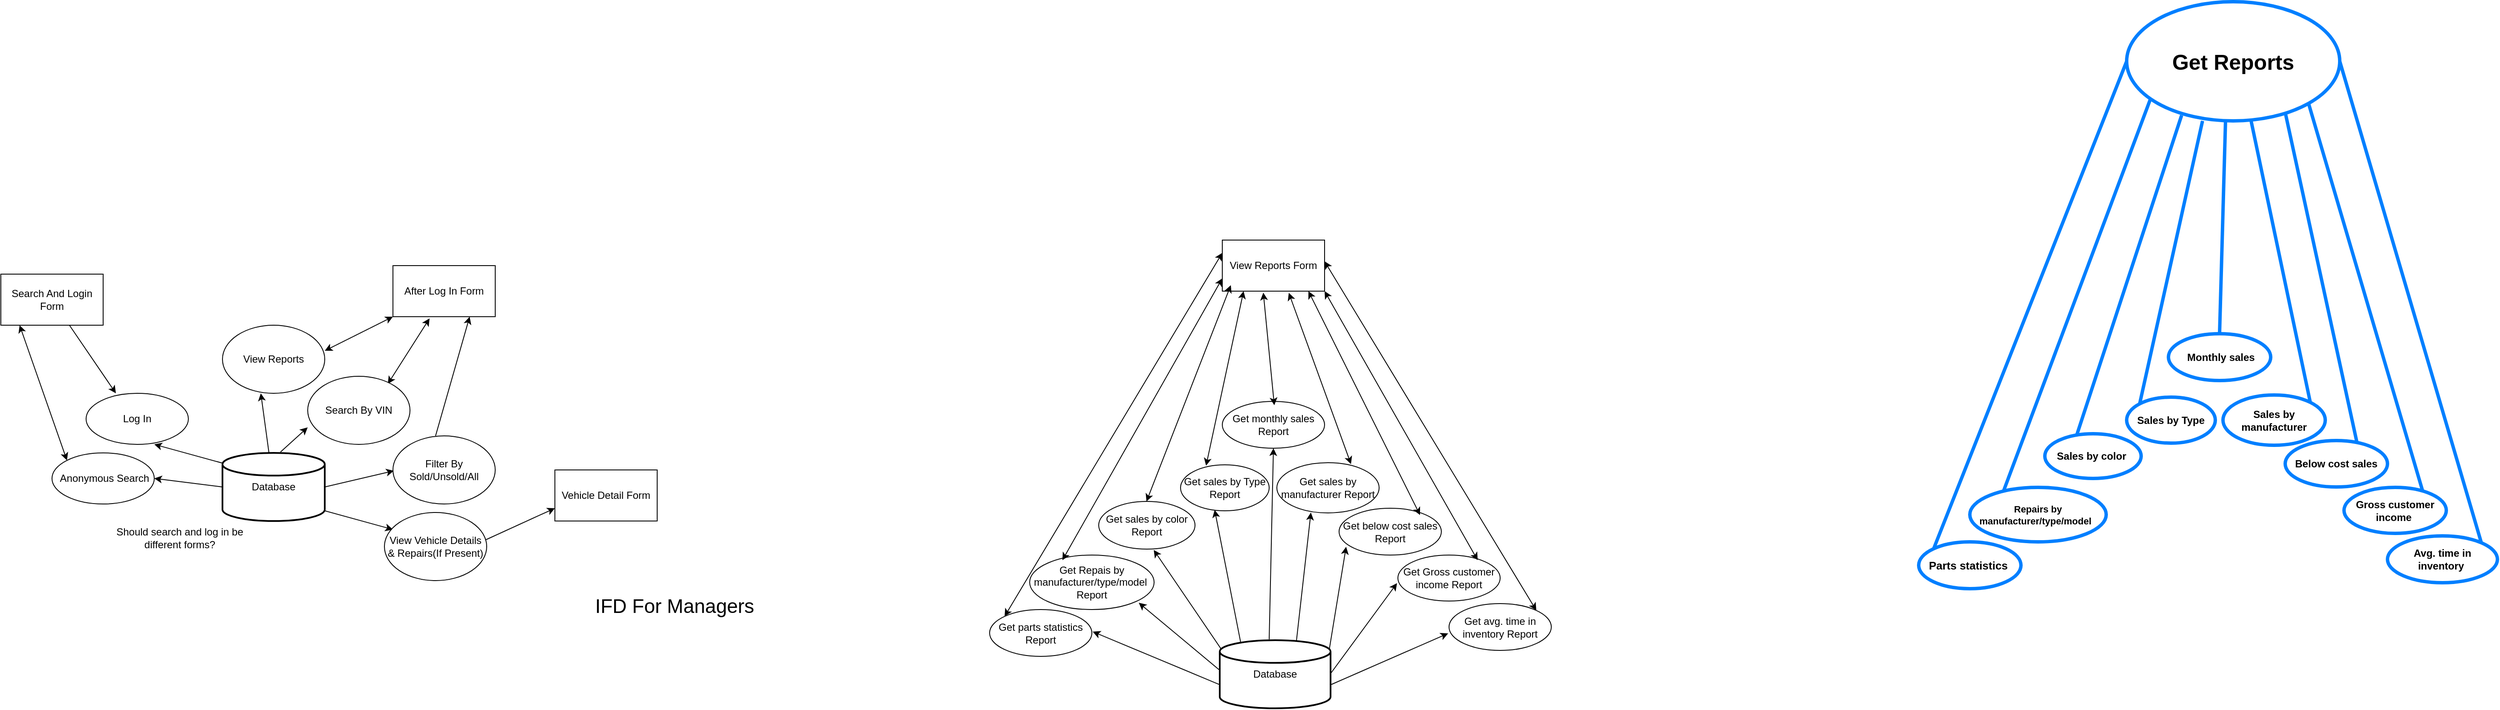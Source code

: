 <mxfile version="15.3.2" type="device"><diagram id="y69nBpDlucvYkf-LFNaB" name="Page-1"><mxGraphModel dx="3472" dy="3028" grid="1" gridSize="10" guides="1" tooltips="1" connect="1" arrows="1" fold="1" page="1" pageScale="1" pageWidth="850" pageHeight="1100" math="0" shadow="0"><root><mxCell id="0"/><mxCell id="1" parent="0"/><mxCell id="u8Wg83z5IQeued24rnjP-1" value="Database" style="strokeWidth=2;html=1;shape=mxgraph.flowchart.database;whiteSpace=wrap;fontSize=12;" parent="1" vertex="1"><mxGeometry x="380" y="-210" width="120" height="80" as="geometry"/></mxCell><mxCell id="u8Wg83z5IQeued24rnjP-45" value="&lt;span style=&quot;font-weight: normal&quot;&gt;&lt;font style=&quot;font-size: 23px&quot;&gt;IFD For Managers&lt;/font&gt;&lt;/span&gt;" style="text;strokeColor=none;fillColor=none;html=1;fontSize=24;fontStyle=1;verticalAlign=middle;align=center;" parent="1" vertex="1"><mxGeometry x="850" y="-50" width="120" height="40" as="geometry"/></mxCell><mxCell id="BRiL1iRiihYDI4b2C3Md-1" value="Search And Login Form" style="rounded=0;whiteSpace=wrap;html=1;" parent="1" vertex="1"><mxGeometry x="120" y="-420" width="120" height="60" as="geometry"/></mxCell><mxCell id="QhbWOFurSxRw4t6iCHKi-2" value="" style="endArrow=classic;html=1;entryX=0.227;entryY=0;entryDx=0;entryDy=0;entryPerimeter=0;" parent="1" source="BRiL1iRiihYDI4b2C3Md-1" edge="1"><mxGeometry width="50" height="50" relative="1" as="geometry"><mxPoint x="420" y="-240" as="sourcePoint"/><mxPoint x="254.97" y="-280" as="targetPoint"/></mxGeometry></mxCell><mxCell id="QhbWOFurSxRw4t6iCHKi-6" value="Log In" style="ellipse;whiteSpace=wrap;html=1;" parent="1" vertex="1"><mxGeometry x="220" y="-280" width="120" height="60" as="geometry"/></mxCell><mxCell id="QhbWOFurSxRw4t6iCHKi-7" value="" style="endArrow=classic;html=1;exitX=0;exitY=0.15;exitDx=0;exitDy=0;exitPerimeter=0;" parent="1" source="u8Wg83z5IQeued24rnjP-1" edge="1"><mxGeometry width="50" height="50" relative="1" as="geometry"><mxPoint x="420" y="-240" as="sourcePoint"/><mxPoint x="300" y="-220" as="targetPoint"/></mxGeometry></mxCell><mxCell id="QhbWOFurSxRw4t6iCHKi-8" value="" style="endArrow=classic;html=1;entryX=0.5;entryY=1;entryDx=0;entryDy=0;" parent="1" source="u8Wg83z5IQeued24rnjP-1" edge="1"><mxGeometry width="50" height="50" relative="1" as="geometry"><mxPoint x="420" y="-240" as="sourcePoint"/><mxPoint x="425" y="-280" as="targetPoint"/></mxGeometry></mxCell><mxCell id="QhbWOFurSxRw4t6iCHKi-10" value="View Reports" style="ellipse;whiteSpace=wrap;html=1;" parent="1" vertex="1"><mxGeometry x="380" y="-360" width="120" height="80" as="geometry"/></mxCell><mxCell id="QhbWOFurSxRw4t6iCHKi-15" value="After Log In Form" style="rounded=0;whiteSpace=wrap;html=1;" parent="1" vertex="1"><mxGeometry x="580" y="-430" width="120" height="60" as="geometry"/></mxCell><mxCell id="QhbWOFurSxRw4t6iCHKi-16" value="" style="endArrow=classic;startArrow=classic;html=1;entryX=0.358;entryY=1.033;entryDx=0;entryDy=0;entryPerimeter=0;exitX=0.7;exitY=-0.025;exitDx=0;exitDy=0;exitPerimeter=0;" parent="1" target="QhbWOFurSxRw4t6iCHKi-15" edge="1"><mxGeometry width="50" height="50" relative="1" as="geometry"><mxPoint x="574" y="-291" as="sourcePoint"/><mxPoint x="470" y="-280" as="targetPoint"/></mxGeometry></mxCell><mxCell id="QhbWOFurSxRw4t6iCHKi-18" value="" style="endArrow=classic;html=1;exitX=0.567;exitY=-0.012;exitDx=0;exitDy=0;exitPerimeter=0;" parent="1" source="u8Wg83z5IQeued24rnjP-1" edge="1"><mxGeometry width="50" height="50" relative="1" as="geometry"><mxPoint x="420" y="-230" as="sourcePoint"/><mxPoint x="480" y="-240" as="targetPoint"/></mxGeometry></mxCell><mxCell id="QhbWOFurSxRw4t6iCHKi-20" value="" style="endArrow=classic;html=1;exitX=1;exitY=0.85;exitDx=0;exitDy=0;exitPerimeter=0;entryX=0;entryY=0.5;entryDx=0;entryDy=0;" parent="1" source="u8Wg83z5IQeued24rnjP-1" edge="1"><mxGeometry width="50" height="50" relative="1" as="geometry"><mxPoint x="420" y="-230" as="sourcePoint"/><mxPoint x="580" y="-120" as="targetPoint"/></mxGeometry></mxCell><mxCell id="QhbWOFurSxRw4t6iCHKi-21" value="" style="endArrow=classic;html=1;entryX=0.092;entryY=0.82;entryDx=0;entryDy=0;entryPerimeter=0;" parent="1" edge="1"><mxGeometry width="50" height="50" relative="1" as="geometry"><mxPoint x="500" y="-170" as="sourcePoint"/><mxPoint x="581.04" y="-189" as="targetPoint"/></mxGeometry></mxCell><mxCell id="QhbWOFurSxRw4t6iCHKi-24" value="" style="endArrow=classic;html=1;entryX=0.75;entryY=1;entryDx=0;entryDy=0;" parent="1" target="QhbWOFurSxRw4t6iCHKi-15" edge="1"><mxGeometry width="50" height="50" relative="1" as="geometry"><mxPoint x="630" y="-230" as="sourcePoint"/><mxPoint x="470" y="-280" as="targetPoint"/></mxGeometry></mxCell><mxCell id="QhbWOFurSxRw4t6iCHKi-26" value="Search By VIN" style="ellipse;whiteSpace=wrap;html=1;" parent="1" vertex="1"><mxGeometry x="480" y="-300" width="120" height="80" as="geometry"/></mxCell><mxCell id="QhbWOFurSxRw4t6iCHKi-27" value="Filter By Sold/Unsold/All" style="ellipse;whiteSpace=wrap;html=1;" parent="1" vertex="1"><mxGeometry x="580" y="-230" width="120" height="80" as="geometry"/></mxCell><mxCell id="QhbWOFurSxRw4t6iCHKi-28" value="View Vehicle Details &amp;amp; Repairs(If Present)" style="ellipse;whiteSpace=wrap;html=1;" parent="1" vertex="1"><mxGeometry x="570" y="-140" width="120" height="80" as="geometry"/></mxCell><mxCell id="QhbWOFurSxRw4t6iCHKi-29" value="" style="endArrow=classic;html=1;entryX=0;entryY=0.75;entryDx=0;entryDy=0;exitX=0.992;exitY=0.4;exitDx=0;exitDy=0;exitPerimeter=0;" parent="1" source="QhbWOFurSxRw4t6iCHKi-28" edge="1"><mxGeometry width="50" height="50" relative="1" as="geometry"><mxPoint x="710" y="-110" as="sourcePoint"/><mxPoint x="770" y="-145" as="targetPoint"/></mxGeometry></mxCell><mxCell id="QhbWOFurSxRw4t6iCHKi-30" value="Vehicle Detail Form" style="rounded=0;whiteSpace=wrap;html=1;" parent="1" vertex="1"><mxGeometry x="770" y="-190" width="120" height="60" as="geometry"/></mxCell><mxCell id="0AH0iGzxvhaN3kM4Gi61-1" value="&amp;nbsp;Anonymous Search" style="ellipse;whiteSpace=wrap;html=1;" parent="1" vertex="1"><mxGeometry x="180" y="-210" width="120" height="60" as="geometry"/></mxCell><mxCell id="0AH0iGzxvhaN3kM4Gi61-2" value="" style="endArrow=classic;html=1;exitX=0;exitY=0.5;exitDx=0;exitDy=0;exitPerimeter=0;entryX=1;entryY=0.5;entryDx=0;entryDy=0;" parent="1" source="u8Wg83z5IQeued24rnjP-1" target="0AH0iGzxvhaN3kM4Gi61-1" edge="1"><mxGeometry width="50" height="50" relative="1" as="geometry"><mxPoint x="320" y="-150" as="sourcePoint"/><mxPoint x="240" y="-172" as="targetPoint"/></mxGeometry></mxCell><mxCell id="0AH0iGzxvhaN3kM4Gi61-3" value="" style="endArrow=classic;startArrow=classic;html=1;exitX=0;exitY=0;exitDx=0;exitDy=0;" parent="1" source="0AH0iGzxvhaN3kM4Gi61-1" edge="1"><mxGeometry width="50" height="50" relative="1" as="geometry"><mxPoint x="190" y="-200" as="sourcePoint"/><mxPoint x="142" y="-360" as="targetPoint"/></mxGeometry></mxCell><mxCell id="0AH0iGzxvhaN3kM4Gi61-5" value="Should search and log in be different forms?" style="text;html=1;strokeColor=none;fillColor=none;align=center;verticalAlign=middle;whiteSpace=wrap;rounded=0;" parent="1" vertex="1"><mxGeometry x="240" y="-120" width="180" height="20" as="geometry"/></mxCell><mxCell id="zqPqLr9P2k5ioMoE-Aj1-1" value="" style="endArrow=classic;html=1;entryX=0;entryY=1;entryDx=0;entryDy=0;exitX=0.5;exitY=0;exitDx=0;exitDy=0;exitPerimeter=0;" parent="1" edge="1"><mxGeometry width="50" height="50" relative="1" as="geometry"><mxPoint x="1558" y="29.72" as="sourcePoint"/><mxPoint x="1472.574" y="-95.996" as="targetPoint"/></mxGeometry></mxCell><mxCell id="zqPqLr9P2k5ioMoE-Aj1-2" value="Get sales by color Report" style="ellipse;whiteSpace=wrap;html=1;" parent="1" vertex="1"><mxGeometry x="1408" y="-153" width="113" height="56" as="geometry"/></mxCell><mxCell id="zqPqLr9P2k5ioMoE-Aj1-3" value="View Reports Form" style="rounded=0;whiteSpace=wrap;html=1;" parent="1" vertex="1"><mxGeometry x="1553" y="-460" width="120" height="60" as="geometry"/></mxCell><mxCell id="zqPqLr9P2k5ioMoE-Aj1-4" value="Get sales by Type Report" style="ellipse;whiteSpace=wrap;html=1;" parent="1" vertex="1"><mxGeometry x="1504" y="-196" width="104" height="54" as="geometry"/></mxCell><mxCell id="zqPqLr9P2k5ioMoE-Aj1-5" value="Get sales by manufacturer Report" style="ellipse;whiteSpace=wrap;html=1;" parent="1" vertex="1"><mxGeometry x="1617" y="-198.5" width="120" height="59" as="geometry"/></mxCell><mxCell id="zqPqLr9P2k5ioMoE-Aj1-6" value="Get Repais by manufacturer/type/model&amp;nbsp; Report" style="ellipse;whiteSpace=wrap;html=1;" parent="1" vertex="1"><mxGeometry x="1327" y="-90" width="146" height="64" as="geometry"/></mxCell><mxCell id="zqPqLr9P2k5ioMoE-Aj1-7" value="Get Gross customer income Report" style="ellipse;whiteSpace=wrap;html=1;" parent="1" vertex="1"><mxGeometry x="1759" y="-90" width="120" height="54" as="geometry"/></mxCell><mxCell id="zqPqLr9P2k5ioMoE-Aj1-8" value="Get below cost sales Report" style="ellipse;whiteSpace=wrap;html=1;" parent="1" vertex="1"><mxGeometry x="1690" y="-145" width="120" height="55" as="geometry"/></mxCell><mxCell id="zqPqLr9P2k5ioMoE-Aj1-9" value="Get avg. time in inventory Report" style="ellipse;whiteSpace=wrap;html=1;" parent="1" vertex="1"><mxGeometry x="1819" y="-33" width="120" height="55" as="geometry"/></mxCell><mxCell id="zqPqLr9P2k5ioMoE-Aj1-10" value="Get monthly sales Report" style="ellipse;whiteSpace=wrap;html=1;" parent="1" vertex="1"><mxGeometry x="1553" y="-270.5" width="120" height="55" as="geometry"/></mxCell><mxCell id="zqPqLr9P2k5ioMoE-Aj1-11" value="Get parts statistics Report" style="ellipse;whiteSpace=wrap;html=1;" parent="1" vertex="1"><mxGeometry x="1280" y="-26" width="120" height="55" as="geometry"/></mxCell><mxCell id="zqPqLr9P2k5ioMoE-Aj1-12" value="" style="endArrow=classic;html=1;entryX=0.385;entryY=0.981;entryDx=0;entryDy=0;exitX=0.142;exitY=0.038;exitDx=0;exitDy=0;exitPerimeter=0;entryPerimeter=0;" parent="1" target="zqPqLr9P2k5ioMoE-Aj1-4" edge="1"><mxGeometry width="50" height="50" relative="1" as="geometry"><mxPoint x="1575.04" y="15.04" as="sourcePoint"/><mxPoint x="1517.574" y="-190.716" as="targetPoint"/></mxGeometry></mxCell><mxCell id="zqPqLr9P2k5ioMoE-Aj1-13" value="" style="endArrow=classic;html=1;entryX=0.5;entryY=1;entryDx=0;entryDy=0;" parent="1" target="zqPqLr9P2k5ioMoE-Aj1-10" edge="1"><mxGeometry width="50" height="50" relative="1" as="geometry"><mxPoint x="1608" y="9" as="sourcePoint"/><mxPoint x="1537.574" y="-139.716" as="targetPoint"/></mxGeometry></mxCell><mxCell id="zqPqLr9P2k5ioMoE-Aj1-14" value="" style="endArrow=classic;html=1;entryX=0.333;entryY=0.992;entryDx=0;entryDy=0;exitX=0.681;exitY=0.014;exitDx=0;exitDy=0;exitPerimeter=0;entryPerimeter=0;" parent="1" target="zqPqLr9P2k5ioMoE-Aj1-5" edge="1"><mxGeometry width="50" height="50" relative="1" as="geometry"><mxPoint x="1639.72" y="13.12" as="sourcePoint"/><mxPoint x="1559.574" y="-150.716" as="targetPoint"/></mxGeometry></mxCell><mxCell id="zqPqLr9P2k5ioMoE-Aj1-15" value="" style="endArrow=classic;html=1;entryX=0.069;entryY=0.823;entryDx=0;entryDy=0;exitX=1;exitY=0.15;exitDx=0;exitDy=0;exitPerimeter=0;entryPerimeter=0;" parent="1" target="zqPqLr9P2k5ioMoE-Aj1-8" edge="1"><mxGeometry width="50" height="50" relative="1" as="geometry"><mxPoint x="1678" y="24" as="sourcePoint"/><mxPoint x="1592.574" y="-170.716" as="targetPoint"/></mxGeometry></mxCell><mxCell id="zqPqLr9P2k5ioMoE-Aj1-16" value="" style="endArrow=classic;html=1;exitX=1;exitY=0.5;exitDx=0;exitDy=0;exitPerimeter=0;" parent="1" edge="1"><mxGeometry width="50" height="50" relative="1" as="geometry"><mxPoint x="1678" y="52" as="sourcePoint"/><mxPoint x="1758" y="-57" as="targetPoint"/></mxGeometry></mxCell><mxCell id="zqPqLr9P2k5ioMoE-Aj1-17" value="" style="endArrow=classic;html=1;" parent="1" edge="1"><mxGeometry width="50" height="50" relative="1" as="geometry"><mxPoint x="1681" y="62" as="sourcePoint"/><mxPoint x="1818" y="2" as="targetPoint"/></mxGeometry></mxCell><mxCell id="zqPqLr9P2k5ioMoE-Aj1-18" value="" style="endArrow=classic;html=1;exitX=0;exitY=0.5;exitDx=0;exitDy=0;exitPerimeter=0;" parent="1" edge="1"><mxGeometry width="50" height="50" relative="1" as="geometry"><mxPoint x="1558" y="52" as="sourcePoint"/><mxPoint x="1455" y="-34" as="targetPoint"/></mxGeometry></mxCell><mxCell id="zqPqLr9P2k5ioMoE-Aj1-19" value="" style="endArrow=classic;html=1;exitX=-0.021;exitY=0.657;exitDx=0;exitDy=0;exitPerimeter=0;" parent="1" edge="1"><mxGeometry width="50" height="50" relative="1" as="geometry"><mxPoint x="1555.48" y="64.56" as="sourcePoint"/><mxPoint x="1401" as="targetPoint"/></mxGeometry></mxCell><mxCell id="zqPqLr9P2k5ioMoE-Aj1-20" value="" style="endArrow=classic;startArrow=classic;html=1;entryX=0.401;entryY=1.029;entryDx=0;entryDy=0;entryPerimeter=0;" parent="1" target="zqPqLr9P2k5ioMoE-Aj1-3" edge="1"><mxGeometry width="50" height="50" relative="1" as="geometry"><mxPoint x="1614" y="-266" as="sourcePoint"/><mxPoint x="1608" y="-398" as="targetPoint"/></mxGeometry></mxCell><mxCell id="zqPqLr9P2k5ioMoE-Aj1-21" value="" style="endArrow=classic;startArrow=classic;html=1;exitX=1;exitY=0;exitDx=0;exitDy=0;entryX=1;entryY=0.417;entryDx=0;entryDy=0;entryPerimeter=0;" parent="1" source="zqPqLr9P2k5ioMoE-Aj1-9" target="zqPqLr9P2k5ioMoE-Aj1-3" edge="1"><mxGeometry width="50" height="50" relative="1" as="geometry"><mxPoint x="1827" y="-333" as="sourcePoint"/><mxPoint x="1821" y="-465" as="targetPoint"/></mxGeometry></mxCell><mxCell id="zqPqLr9P2k5ioMoE-Aj1-22" value="" style="endArrow=classic;startArrow=classic;html=1;exitX=0.78;exitY=0.111;exitDx=0;exitDy=0;exitPerimeter=0;entryX=1;entryY=1;entryDx=0;entryDy=0;" parent="1" source="zqPqLr9P2k5ioMoE-Aj1-7" target="zqPqLr9P2k5ioMoE-Aj1-3" edge="1"><mxGeometry width="50" height="50" relative="1" as="geometry"><mxPoint x="1658" y="-364" as="sourcePoint"/><mxPoint x="1652" y="-496" as="targetPoint"/></mxGeometry></mxCell><mxCell id="zqPqLr9P2k5ioMoE-Aj1-23" value="" style="endArrow=classic;startArrow=classic;html=1;entryX=0.842;entryY=1;entryDx=0;entryDy=0;entryPerimeter=0;" parent="1" target="zqPqLr9P2k5ioMoE-Aj1-3" edge="1"><mxGeometry width="50" height="50" relative="1" as="geometry"><mxPoint x="1785" y="-137" as="sourcePoint"/><mxPoint x="1665" y="-477" as="targetPoint"/></mxGeometry></mxCell><mxCell id="zqPqLr9P2k5ioMoE-Aj1-24" value="" style="endArrow=classic;startArrow=classic;html=1;exitX=0.725;exitY=0.028;exitDx=0;exitDy=0;exitPerimeter=0;" parent="1" source="zqPqLr9P2k5ioMoE-Aj1-5" edge="1"><mxGeometry width="50" height="50" relative="1" as="geometry"><mxPoint x="1647" y="-335" as="sourcePoint"/><mxPoint x="1631" y="-398" as="targetPoint"/></mxGeometry></mxCell><mxCell id="zqPqLr9P2k5ioMoE-Aj1-25" value="" style="endArrow=classic;startArrow=classic;html=1;exitX=0.288;exitY=0.019;exitDx=0;exitDy=0;exitPerimeter=0;entryX=0.208;entryY=1;entryDx=0;entryDy=0;entryPerimeter=0;" parent="1" source="zqPqLr9P2k5ioMoE-Aj1-4" target="zqPqLr9P2k5ioMoE-Aj1-3" edge="1"><mxGeometry width="50" height="50" relative="1" as="geometry"><mxPoint x="1434" y="-305" as="sourcePoint"/><mxPoint x="1428" y="-437" as="targetPoint"/></mxGeometry></mxCell><mxCell id="zqPqLr9P2k5ioMoE-Aj1-26" value="" style="endArrow=classic;startArrow=classic;html=1;exitX=0.496;exitY=0;exitDx=0;exitDy=0;exitPerimeter=0;" parent="1" source="zqPqLr9P2k5ioMoE-Aj1-2" edge="1"><mxGeometry width="50" height="50" relative="1" as="geometry"><mxPoint x="1440" y="-373" as="sourcePoint"/><mxPoint x="1563" y="-407" as="targetPoint"/></mxGeometry></mxCell><mxCell id="zqPqLr9P2k5ioMoE-Aj1-27" value="" style="endArrow=classic;startArrow=classic;html=1;exitX=0.263;exitY=0.094;exitDx=0;exitDy=0;exitPerimeter=0;entryX=0;entryY=0.75;entryDx=0;entryDy=0;" parent="1" source="zqPqLr9P2k5ioMoE-Aj1-6" target="zqPqLr9P2k5ioMoE-Aj1-3" edge="1"><mxGeometry width="50" height="50" relative="1" as="geometry"><mxPoint x="1395" y="-87" as="sourcePoint"/><mxPoint x="1384" y="-350" as="targetPoint"/></mxGeometry></mxCell><mxCell id="zqPqLr9P2k5ioMoE-Aj1-28" value="" style="endArrow=classic;startArrow=classic;html=1;exitX=0;exitY=0;exitDx=0;exitDy=0;entryX=0;entryY=0.25;entryDx=0;entryDy=0;" parent="1" source="zqPqLr9P2k5ioMoE-Aj1-11" target="zqPqLr9P2k5ioMoE-Aj1-3" edge="1"><mxGeometry width="50" height="50" relative="1" as="geometry"><mxPoint x="1237" y="-237" as="sourcePoint"/><mxPoint x="1231" y="-369" as="targetPoint"/></mxGeometry></mxCell><mxCell id="zqPqLr9P2k5ioMoE-Aj1-29" value="Database" style="strokeWidth=2;html=1;shape=mxgraph.flowchart.database;whiteSpace=wrap;fontSize=12;" parent="1" vertex="1"><mxGeometry x="1550" y="10" width="130" height="80" as="geometry"/></mxCell><mxCell id="zqPqLr9P2k5ioMoE-Aj1-30" value="&lt;font style=&quot;font-size: 25px&quot;&gt;Get Reports&lt;/font&gt;" style="ellipse;whiteSpace=wrap;html=1;align=center;strokeColor=#007FFF;strokeWidth=4;fontStyle=1;fontSize=10;" parent="1" vertex="1"><mxGeometry x="2614" y="-740" width="250" height="140" as="geometry"/></mxCell><mxCell id="zqPqLr9P2k5ioMoE-Aj1-31" value="&lt;font style=&quot;font-size: 12px&quot;&gt;Sales by color&amp;nbsp;&lt;/font&gt;" style="ellipse;whiteSpace=wrap;html=1;strokeColor=#007FFF;strokeWidth=4;fontStyle=1;fontSize=10;" parent="1" vertex="1"><mxGeometry x="2518" y="-232.5" width="113" height="52.5" as="geometry"/></mxCell><mxCell id="zqPqLr9P2k5ioMoE-Aj1-32" value="&lt;font style=&quot;font-size: 12px&quot;&gt;&amp;nbsp;Sales by Type&amp;nbsp;&lt;/font&gt;" style="ellipse;whiteSpace=wrap;html=1;strokeColor=#007FFF;strokeWidth=4;fontStyle=1;fontSize=10;" parent="1" vertex="1"><mxGeometry x="2614" y="-275.5" width="104" height="54" as="geometry"/></mxCell><mxCell id="zqPqLr9P2k5ioMoE-Aj1-33" value="&lt;font style=&quot;font-size: 12px&quot;&gt;Sales by manufacturer&lt;/font&gt;" style="ellipse;whiteSpace=wrap;html=1;strokeColor=#007FFF;strokeWidth=4;fontStyle=1;fontSize=10;" parent="1" vertex="1"><mxGeometry x="2727" y="-278" width="120" height="59" as="geometry"/></mxCell><mxCell id="zqPqLr9P2k5ioMoE-Aj1-34" value="&lt;font style=&quot;font-size: 11px&quot;&gt;Repairs by manufacturer/type/model&amp;nbsp;&amp;nbsp;&lt;/font&gt;" style="ellipse;whiteSpace=wrap;html=1;strokeColor=#007FFF;strokeWidth=4;fontStyle=1;fontSize=10;" parent="1" vertex="1"><mxGeometry x="2430" y="-169.5" width="160" height="64" as="geometry"/></mxCell><mxCell id="zqPqLr9P2k5ioMoE-Aj1-35" value="&lt;font style=&quot;font-size: 12px&quot;&gt;Gross customer income&amp;nbsp;&lt;/font&gt;" style="ellipse;whiteSpace=wrap;html=1;strokeColor=#007FFF;strokeWidth=4;fontStyle=1;fontSize=10;" parent="1" vertex="1"><mxGeometry x="2869" y="-169.5" width="120" height="54" as="geometry"/></mxCell><mxCell id="zqPqLr9P2k5ioMoE-Aj1-36" value="&lt;font style=&quot;font-size: 12px&quot;&gt;Below cost sales&lt;/font&gt;" style="ellipse;whiteSpace=wrap;html=1;strokeColor=#007FFF;strokeWidth=4;fontStyle=1;fontSize=10;" parent="1" vertex="1"><mxGeometry x="2800" y="-224.5" width="120" height="54.5" as="geometry"/></mxCell><mxCell id="zqPqLr9P2k5ioMoE-Aj1-37" value="&lt;font style=&quot;font-size: 12px&quot;&gt;Avg. time in inventory&amp;nbsp;&lt;/font&gt;" style="ellipse;whiteSpace=wrap;html=1;strokeColor=#007FFF;strokeWidth=4;fontStyle=1;fontSize=10;" parent="1" vertex="1"><mxGeometry x="2920" y="-112.5" width="129" height="55" as="geometry"/></mxCell><mxCell id="zqPqLr9P2k5ioMoE-Aj1-38" value="&lt;font style=&quot;font-size: 12px&quot;&gt;&amp;nbsp;Monthly sales&lt;/font&gt;" style="ellipse;whiteSpace=wrap;html=1;strokeColor=#007FFF;strokeWidth=4;fontStyle=1;fontSize=10;" parent="1" vertex="1"><mxGeometry x="2663" y="-350" width="120" height="55" as="geometry"/></mxCell><mxCell id="zqPqLr9P2k5ioMoE-Aj1-39" value="&lt;b&gt;&lt;font style=&quot;font-size: 13px&quot;&gt;Parts statistics&amp;nbsp;&lt;/font&gt;&lt;/b&gt;" style="ellipse;whiteSpace=wrap;html=1;strokeColor=#007FFF;strokeWidth=4;" parent="1" vertex="1"><mxGeometry x="2370" y="-105.5" width="120" height="55" as="geometry"/></mxCell><mxCell id="zqPqLr9P2k5ioMoE-Aj1-40" value="" style="endArrow=none;html=1;exitX=0;exitY=0;exitDx=0;exitDy=0;entryX=0;entryY=0.5;entryDx=0;entryDy=0;strokeColor=#007FFF;strokeWidth=4;fontStyle=1;fontSize=10;" parent="1" source="zqPqLr9P2k5ioMoE-Aj1-39" target="zqPqLr9P2k5ioMoE-Aj1-30" edge="1"><mxGeometry width="50" height="50" relative="1" as="geometry"><mxPoint x="2640" y="-200" as="sourcePoint"/><mxPoint x="2690" y="-250" as="targetPoint"/></mxGeometry></mxCell><mxCell id="zqPqLr9P2k5ioMoE-Aj1-41" value="" style="endArrow=none;html=1;exitX=1;exitY=0;exitDx=0;exitDy=0;entryX=1;entryY=0.5;entryDx=0;entryDy=0;strokeColor=#007FFF;strokeWidth=4;fontStyle=1;fontSize=10;" parent="1" source="zqPqLr9P2k5ioMoE-Aj1-37" target="zqPqLr9P2k5ioMoE-Aj1-30" edge="1"><mxGeometry width="50" height="50" relative="1" as="geometry"><mxPoint x="2870" y="-550" as="sourcePoint"/><mxPoint x="3076.703" y="-1082.682" as="targetPoint"/></mxGeometry></mxCell><mxCell id="zqPqLr9P2k5ioMoE-Aj1-42" value="" style="endArrow=none;html=1;entryX=1;entryY=1;entryDx=0;entryDy=0;exitX=0.77;exitY=0.089;exitDx=0;exitDy=0;exitPerimeter=0;strokeColor=#007FFF;strokeWidth=4;fontStyle=1;fontSize=10;" parent="1" source="zqPqLr9P2k5ioMoE-Aj1-35" target="zqPqLr9P2k5ioMoE-Aj1-30" edge="1"><mxGeometry width="50" height="50" relative="1" as="geometry"><mxPoint x="2730" y="-540" as="sourcePoint"/><mxPoint x="2562.297" y="-1065.682" as="targetPoint"/></mxGeometry></mxCell><mxCell id="zqPqLr9P2k5ioMoE-Aj1-43" value="" style="endArrow=none;html=1;entryX=0.11;entryY=0.824;entryDx=0;entryDy=0;entryPerimeter=0;exitX=0.246;exitY=0.075;exitDx=0;exitDy=0;exitPerimeter=0;strokeColor=#007FFF;strokeWidth=4;fontStyle=1;fontSize=10;" parent="1" source="zqPqLr9P2k5ioMoE-Aj1-34" target="zqPqLr9P2k5ioMoE-Aj1-30" edge="1"><mxGeometry width="50" height="50" relative="1" as="geometry"><mxPoint x="2480" y="-170" as="sourcePoint"/><mxPoint x="2512.297" y="-1015.682" as="targetPoint"/></mxGeometry></mxCell><mxCell id="zqPqLr9P2k5ioMoE-Aj1-44" value="" style="endArrow=none;html=1;exitX=0.702;exitY=0.048;exitDx=0;exitDy=0;exitPerimeter=0;strokeColor=#007FFF;strokeWidth=4;fontStyle=1;fontSize=10;" parent="1" source="zqPqLr9P2k5ioMoE-Aj1-36" edge="1"><mxGeometry width="50" height="50" relative="1" as="geometry"><mxPoint x="2690" y="-470" as="sourcePoint"/><mxPoint x="2800" y="-610" as="targetPoint"/></mxGeometry></mxCell><mxCell id="zqPqLr9P2k5ioMoE-Aj1-45" value="" style="endArrow=none;html=1;entryX=0.258;entryY=0.953;entryDx=0;entryDy=0;entryPerimeter=0;exitX=0.334;exitY=0.012;exitDx=0;exitDy=0;exitPerimeter=0;strokeColor=#007FFF;strokeWidth=4;fontStyle=1;fontSize=10;" parent="1" source="zqPqLr9P2k5ioMoE-Aj1-31" target="zqPqLr9P2k5ioMoE-Aj1-30" edge="1"><mxGeometry width="50" height="50" relative="1" as="geometry"><mxPoint x="2730" y="-470" as="sourcePoint"/><mxPoint x="2891.5" y="-917.6" as="targetPoint"/></mxGeometry></mxCell><mxCell id="zqPqLr9P2k5ioMoE-Aj1-46" value="" style="endArrow=none;html=1;exitX=1;exitY=0;exitDx=0;exitDy=0;strokeColor=#007FFF;strokeWidth=4;fontStyle=1;fontSize=10;" parent="1" source="zqPqLr9P2k5ioMoE-Aj1-33" edge="1"><mxGeometry width="50" height="50" relative="1" as="geometry"><mxPoint x="2810" y="-280" as="sourcePoint"/><mxPoint x="2760" y="-600" as="targetPoint"/></mxGeometry></mxCell><mxCell id="zqPqLr9P2k5ioMoE-Aj1-47" value="" style="endArrow=none;html=1;exitX=0;exitY=0;exitDx=0;exitDy=0;strokeColor=#007FFF;strokeWidth=4;fontStyle=1;fontSize=10;" parent="1" source="zqPqLr9P2k5ioMoE-Aj1-32" edge="1"><mxGeometry width="50" height="50" relative="1" as="geometry"><mxPoint x="2690" y="-450" as="sourcePoint"/><mxPoint x="2703" y="-600" as="targetPoint"/></mxGeometry></mxCell><mxCell id="zqPqLr9P2k5ioMoE-Aj1-48" value="" style="endArrow=none;html=1;entryX=0.464;entryY=0.996;entryDx=0;entryDy=0;entryPerimeter=0;exitX=0.5;exitY=0;exitDx=0;exitDy=0;strokeColor=#007FFF;strokeWidth=4;fontStyle=1;fontSize=10;" parent="1" source="zqPqLr9P2k5ioMoE-Aj1-38" target="zqPqLr9P2k5ioMoE-Aj1-30" edge="1"><mxGeometry width="50" height="50" relative="1" as="geometry"><mxPoint x="2730" y="-560" as="sourcePoint"/><mxPoint x="2891.5" y="-1007.6" as="targetPoint"/></mxGeometry></mxCell><mxCell id="zqPqLr9P2k5ioMoE-Aj1-49" value="" style="endArrow=classic;startArrow=classic;html=1;fontSize=10;strokeColor=#000000;strokeWidth=1;entryX=0;entryY=1;entryDx=0;entryDy=0;fontColor=#000000;" parent="1" target="QhbWOFurSxRw4t6iCHKi-15" edge="1"><mxGeometry width="50" height="50" relative="1" as="geometry"><mxPoint x="500" y="-330" as="sourcePoint"/><mxPoint x="550" y="-380" as="targetPoint"/></mxGeometry></mxCell></root></mxGraphModel></diagram></mxfile>
